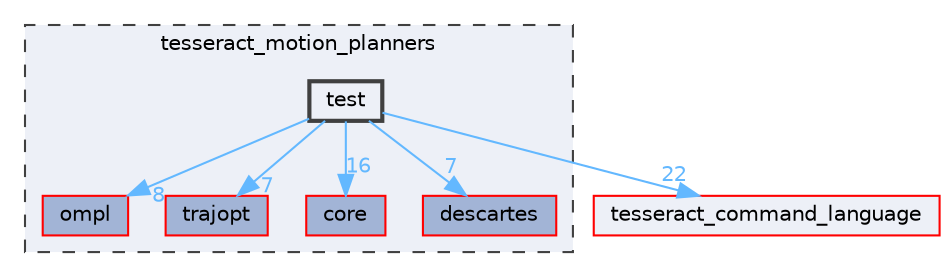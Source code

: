 digraph "tesseract_motion_planners/test"
{
 // LATEX_PDF_SIZE
  bgcolor="transparent";
  edge [fontname=Helvetica,fontsize=10,labelfontname=Helvetica,labelfontsize=10];
  node [fontname=Helvetica,fontsize=10,shape=box,height=0.2,width=0.4];
  compound=true
  subgraph clusterdir_ae3a79ad3cbc8e5dda6288dc4d617504 {
    graph [ bgcolor="#edf0f7", pencolor="grey25", label="tesseract_motion_planners", fontname=Helvetica,fontsize=10 style="filled,dashed", URL="dir_ae3a79ad3cbc8e5dda6288dc4d617504.html",tooltip=""]
  dir_7d12ad75758aad2a29205723bf062a66 [label="ompl", fillcolor="#a2b4d6", color="red", style="filled", URL="dir_7d12ad75758aad2a29205723bf062a66.html",tooltip=""];
  dir_a2b25e711a2c1ee210ea3f441a2ab0d0 [label="trajopt", fillcolor="#a2b4d6", color="red", style="filled", URL="dir_a2b25e711a2c1ee210ea3f441a2ab0d0.html",tooltip=""];
  dir_ba42fb948e9041f2f8c5ac347b7f6bb7 [label="core", fillcolor="#a2b4d6", color="red", style="filled", URL="dir_ba42fb948e9041f2f8c5ac347b7f6bb7.html",tooltip=""];
  dir_d15a3238b4c5f1c57d6a204b77cc5dae [label="descartes", fillcolor="#a2b4d6", color="red", style="filled", URL="dir_d15a3238b4c5f1c57d6a204b77cc5dae.html",tooltip=""];
  dir_e8234555e493e8108a7e23fb8f7d8fb2 [label="test", fillcolor="#edf0f7", color="grey25", style="filled,bold", URL="dir_e8234555e493e8108a7e23fb8f7d8fb2.html",tooltip=""];
  }
  dir_fa47c2fa9b13a12fc195f1b83854b816 [label="tesseract_command_language", fillcolor="#edf0f7", color="red", style="filled", URL="dir_fa47c2fa9b13a12fc195f1b83854b816.html",tooltip=""];
  dir_e8234555e493e8108a7e23fb8f7d8fb2->dir_7d12ad75758aad2a29205723bf062a66 [headlabel="8", labeldistance=1.5 headhref="dir_000064_000019.html" color="steelblue1" fontcolor="steelblue1"];
  dir_e8234555e493e8108a7e23fb8f7d8fb2->dir_a2b25e711a2c1ee210ea3f441a2ab0d0 [headlabel="7", labeldistance=1.5 headhref="dir_000064_000067.html" color="steelblue1" fontcolor="steelblue1"];
  dir_e8234555e493e8108a7e23fb8f7d8fb2->dir_ba42fb948e9041f2f8c5ac347b7f6bb7 [headlabel="16", labeldistance=1.5 headhref="dir_000064_000000.html" color="steelblue1" fontcolor="steelblue1"];
  dir_e8234555e493e8108a7e23fb8f7d8fb2->dir_d15a3238b4c5f1c57d6a204b77cc5dae [headlabel="7", labeldistance=1.5 headhref="dir_000064_000003.html" color="steelblue1" fontcolor="steelblue1"];
  dir_e8234555e493e8108a7e23fb8f7d8fb2->dir_fa47c2fa9b13a12fc195f1b83854b816 [headlabel="22", labeldistance=1.5 headhref="dir_000064_000048.html" color="steelblue1" fontcolor="steelblue1"];
}
